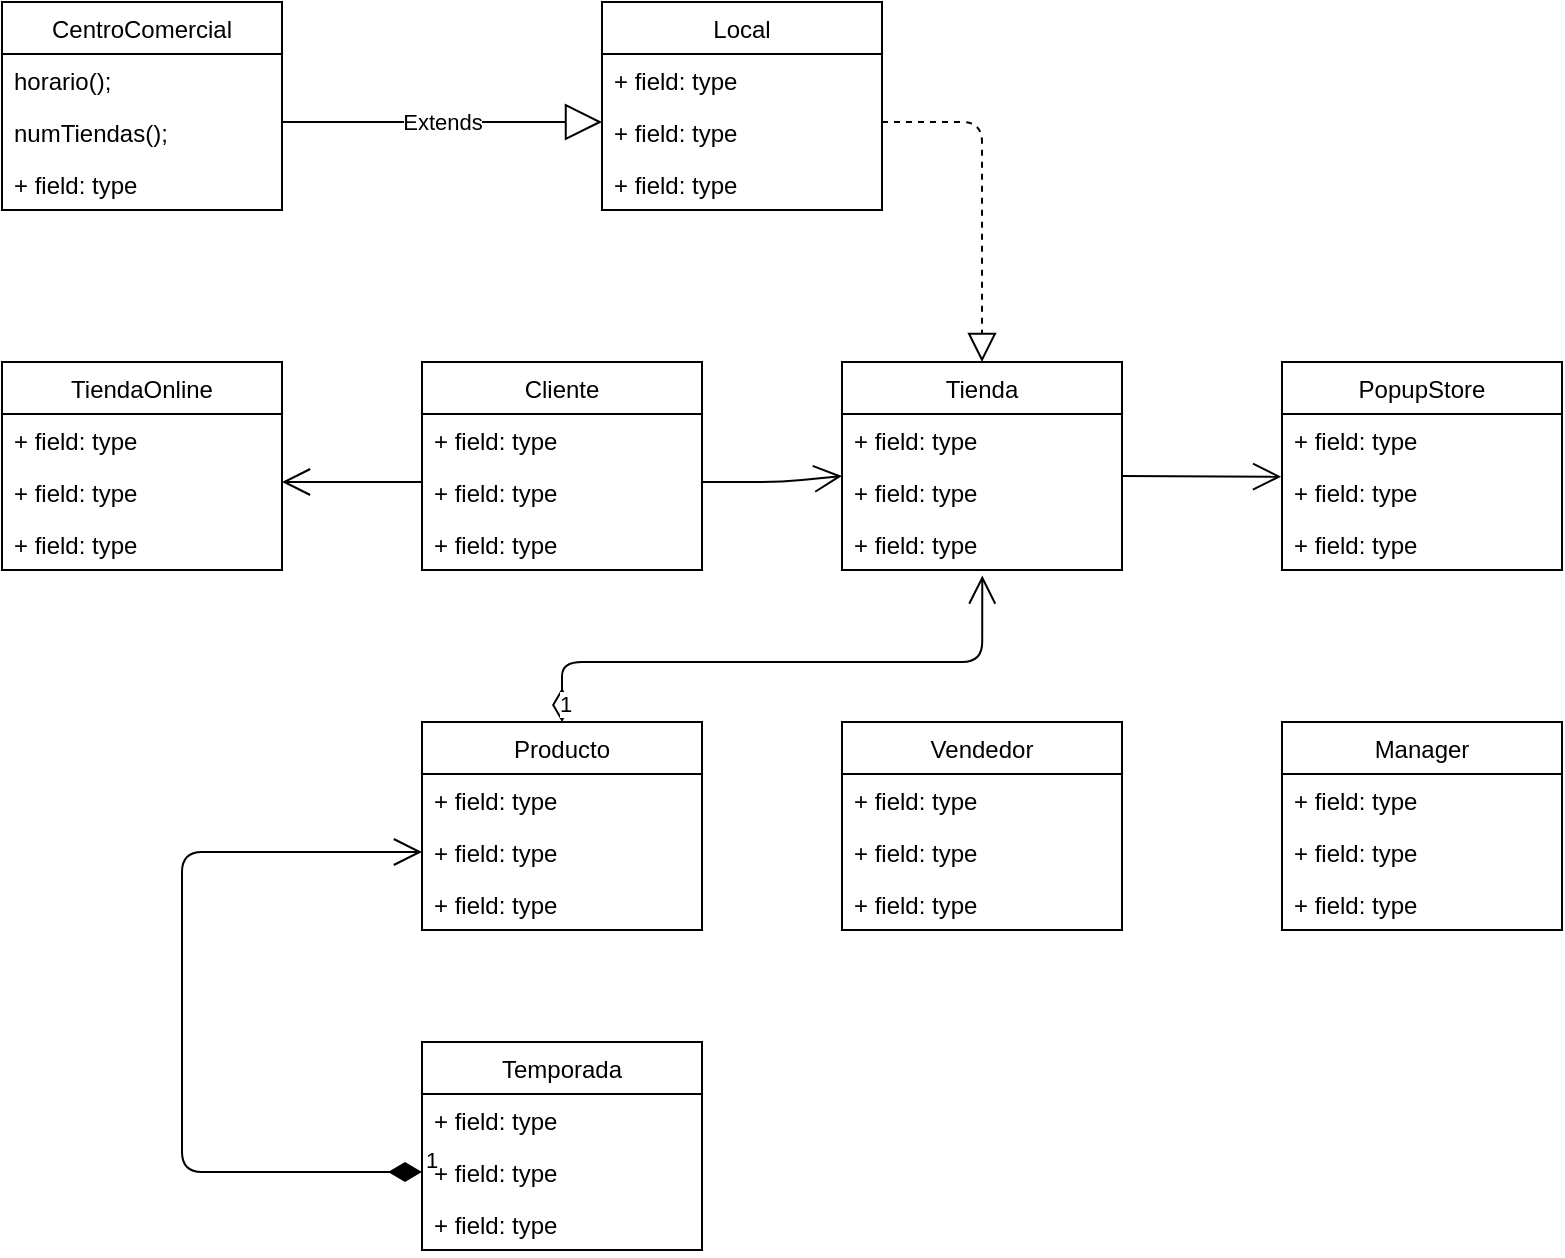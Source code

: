 <mxfile version="13.7.9" type="github">
  <diagram id="sjz6kh0mbj0Mt0b05jWe" name="Page-1">
    <mxGraphModel dx="1000" dy="1074" grid="1" gridSize="10" guides="1" tooltips="1" connect="1" arrows="1" fold="1" page="1" pageScale="1" pageWidth="827" pageHeight="1169" math="0" shadow="0">
      <root>
        <mxCell id="0" />
        <mxCell id="1" parent="0" />
        <mxCell id="ra0wqP2w-3CdZ5woSgSt-3" value="" style="endArrow=block;dashed=1;endFill=0;endSize=12;html=1;entryX=0.5;entryY=0;entryDx=0;entryDy=0;" edge="1" parent="1" target="ra0wqP2w-3CdZ5woSgSt-20">
          <mxGeometry width="160" relative="1" as="geometry">
            <mxPoint x="480" y="100" as="sourcePoint" />
            <mxPoint x="560" y="100" as="targetPoint" />
            <Array as="points">
              <mxPoint x="530" y="100" />
            </Array>
          </mxGeometry>
        </mxCell>
        <mxCell id="ra0wqP2w-3CdZ5woSgSt-4" value="" style="endArrow=open;endFill=1;endSize=12;html=1;entryX=-0.003;entryY=0.206;entryDx=0;entryDy=0;entryPerimeter=0;" edge="1" parent="1" target="ra0wqP2w-3CdZ5woSgSt-46">
          <mxGeometry width="160" relative="1" as="geometry">
            <mxPoint x="600" y="277" as="sourcePoint" />
            <mxPoint x="670" y="280" as="targetPoint" />
          </mxGeometry>
        </mxCell>
        <mxCell id="ra0wqP2w-3CdZ5woSgSt-6" value="1" style="endArrow=open;html=1;endSize=12;startArrow=diamondThin;startSize=14;startFill=0;edgeStyle=orthogonalEdgeStyle;align=left;verticalAlign=bottom;entryX=0.501;entryY=1.106;entryDx=0;entryDy=0;entryPerimeter=0;exitX=0.5;exitY=0;exitDx=0;exitDy=0;" edge="1" parent="1" source="ra0wqP2w-3CdZ5woSgSt-32" target="ra0wqP2w-3CdZ5woSgSt-23">
          <mxGeometry x="-1" y="3" relative="1" as="geometry">
            <mxPoint x="50" y="750" as="sourcePoint" />
            <mxPoint x="210" y="750" as="targetPoint" />
            <Array as="points">
              <mxPoint x="320" y="370" />
              <mxPoint x="530" y="370" />
            </Array>
          </mxGeometry>
        </mxCell>
        <mxCell id="ra0wqP2w-3CdZ5woSgSt-7" value="1" style="endArrow=open;html=1;endSize=12;startArrow=diamondThin;startSize=14;startFill=1;edgeStyle=orthogonalEdgeStyle;align=left;verticalAlign=bottom;exitX=0;exitY=0.5;exitDx=0;exitDy=0;entryX=0;entryY=0.5;entryDx=0;entryDy=0;" edge="1" parent="1" source="ra0wqP2w-3CdZ5woSgSt-30" target="ra0wqP2w-3CdZ5woSgSt-34">
          <mxGeometry x="-1" y="3" relative="1" as="geometry">
            <mxPoint x="50" y="790" as="sourcePoint" />
            <mxPoint x="130" y="790" as="targetPoint" />
            <Array as="points">
              <mxPoint x="130" y="625" />
              <mxPoint x="130" y="465" />
            </Array>
          </mxGeometry>
        </mxCell>
        <mxCell id="ra0wqP2w-3CdZ5woSgSt-8" value="CentroComercial" style="swimlane;fontStyle=0;childLayout=stackLayout;horizontal=1;startSize=26;fillColor=none;horizontalStack=0;resizeParent=1;resizeParentMax=0;resizeLast=0;collapsible=1;marginBottom=0;" vertex="1" parent="1">
          <mxGeometry x="40" y="40" width="140" height="104" as="geometry" />
        </mxCell>
        <mxCell id="ra0wqP2w-3CdZ5woSgSt-9" value="horario();" style="text;strokeColor=none;fillColor=none;align=left;verticalAlign=top;spacingLeft=4;spacingRight=4;overflow=hidden;rotatable=0;points=[[0,0.5],[1,0.5]];portConstraint=eastwest;" vertex="1" parent="ra0wqP2w-3CdZ5woSgSt-8">
          <mxGeometry y="26" width="140" height="26" as="geometry" />
        </mxCell>
        <mxCell id="ra0wqP2w-3CdZ5woSgSt-10" value="numTiendas();" style="text;strokeColor=none;fillColor=none;align=left;verticalAlign=top;spacingLeft=4;spacingRight=4;overflow=hidden;rotatable=0;points=[[0,0.5],[1,0.5]];portConstraint=eastwest;" vertex="1" parent="ra0wqP2w-3CdZ5woSgSt-8">
          <mxGeometry y="52" width="140" height="26" as="geometry" />
        </mxCell>
        <mxCell id="ra0wqP2w-3CdZ5woSgSt-11" value="+ field: type" style="text;strokeColor=none;fillColor=none;align=left;verticalAlign=top;spacingLeft=4;spacingRight=4;overflow=hidden;rotatable=0;points=[[0,0.5],[1,0.5]];portConstraint=eastwest;" vertex="1" parent="ra0wqP2w-3CdZ5woSgSt-8">
          <mxGeometry y="78" width="140" height="26" as="geometry" />
        </mxCell>
        <mxCell id="ra0wqP2w-3CdZ5woSgSt-52" value="Extends" style="endArrow=block;endSize=16;endFill=0;html=1;" edge="1" parent="1">
          <mxGeometry width="160" relative="1" as="geometry">
            <mxPoint x="180" y="100" as="sourcePoint" />
            <mxPoint x="340" y="100" as="targetPoint" />
          </mxGeometry>
        </mxCell>
        <mxCell id="ra0wqP2w-3CdZ5woSgSt-12" value="Local" style="swimlane;fontStyle=0;childLayout=stackLayout;horizontal=1;startSize=26;fillColor=none;horizontalStack=0;resizeParent=1;resizeParentMax=0;resizeLast=0;collapsible=1;marginBottom=0;" vertex="1" parent="1">
          <mxGeometry x="340" y="40" width="140" height="104" as="geometry" />
        </mxCell>
        <mxCell id="ra0wqP2w-3CdZ5woSgSt-13" value="+ field: type" style="text;strokeColor=none;fillColor=none;align=left;verticalAlign=top;spacingLeft=4;spacingRight=4;overflow=hidden;rotatable=0;points=[[0,0.5],[1,0.5]];portConstraint=eastwest;" vertex="1" parent="ra0wqP2w-3CdZ5woSgSt-12">
          <mxGeometry y="26" width="140" height="26" as="geometry" />
        </mxCell>
        <mxCell id="ra0wqP2w-3CdZ5woSgSt-14" value="+ field: type" style="text;strokeColor=none;fillColor=none;align=left;verticalAlign=top;spacingLeft=4;spacingRight=4;overflow=hidden;rotatable=0;points=[[0,0.5],[1,0.5]];portConstraint=eastwest;" vertex="1" parent="ra0wqP2w-3CdZ5woSgSt-12">
          <mxGeometry y="52" width="140" height="26" as="geometry" />
        </mxCell>
        <mxCell id="ra0wqP2w-3CdZ5woSgSt-15" value="+ field: type" style="text;strokeColor=none;fillColor=none;align=left;verticalAlign=top;spacingLeft=4;spacingRight=4;overflow=hidden;rotatable=0;points=[[0,0.5],[1,0.5]];portConstraint=eastwest;" vertex="1" parent="ra0wqP2w-3CdZ5woSgSt-12">
          <mxGeometry y="78" width="140" height="26" as="geometry" />
        </mxCell>
        <mxCell id="ra0wqP2w-3CdZ5woSgSt-36" value="TiendaOnline" style="swimlane;fontStyle=0;childLayout=stackLayout;horizontal=1;startSize=26;fillColor=none;horizontalStack=0;resizeParent=1;resizeParentMax=0;resizeLast=0;collapsible=1;marginBottom=0;" vertex="1" parent="1">
          <mxGeometry x="40" y="220" width="140" height="104" as="geometry" />
        </mxCell>
        <mxCell id="ra0wqP2w-3CdZ5woSgSt-37" value="+ field: type" style="text;strokeColor=none;fillColor=none;align=left;verticalAlign=top;spacingLeft=4;spacingRight=4;overflow=hidden;rotatable=0;points=[[0,0.5],[1,0.5]];portConstraint=eastwest;" vertex="1" parent="ra0wqP2w-3CdZ5woSgSt-36">
          <mxGeometry y="26" width="140" height="26" as="geometry" />
        </mxCell>
        <mxCell id="ra0wqP2w-3CdZ5woSgSt-38" value="+ field: type" style="text;strokeColor=none;fillColor=none;align=left;verticalAlign=top;spacingLeft=4;spacingRight=4;overflow=hidden;rotatable=0;points=[[0,0.5],[1,0.5]];portConstraint=eastwest;" vertex="1" parent="ra0wqP2w-3CdZ5woSgSt-36">
          <mxGeometry y="52" width="140" height="26" as="geometry" />
        </mxCell>
        <mxCell id="ra0wqP2w-3CdZ5woSgSt-39" value="+ field: type" style="text;strokeColor=none;fillColor=none;align=left;verticalAlign=top;spacingLeft=4;spacingRight=4;overflow=hidden;rotatable=0;points=[[0,0.5],[1,0.5]];portConstraint=eastwest;" vertex="1" parent="ra0wqP2w-3CdZ5woSgSt-36">
          <mxGeometry y="78" width="140" height="26" as="geometry" />
        </mxCell>
        <mxCell id="ra0wqP2w-3CdZ5woSgSt-40" value="Cliente" style="swimlane;fontStyle=0;childLayout=stackLayout;horizontal=1;startSize=26;fillColor=none;horizontalStack=0;resizeParent=1;resizeParentMax=0;resizeLast=0;collapsible=1;marginBottom=0;" vertex="1" parent="1">
          <mxGeometry x="250" y="220" width="140" height="104" as="geometry" />
        </mxCell>
        <mxCell id="ra0wqP2w-3CdZ5woSgSt-41" value="+ field: type" style="text;strokeColor=none;fillColor=none;align=left;verticalAlign=top;spacingLeft=4;spacingRight=4;overflow=hidden;rotatable=0;points=[[0,0.5],[1,0.5]];portConstraint=eastwest;" vertex="1" parent="ra0wqP2w-3CdZ5woSgSt-40">
          <mxGeometry y="26" width="140" height="26" as="geometry" />
        </mxCell>
        <mxCell id="ra0wqP2w-3CdZ5woSgSt-42" value="+ field: type" style="text;strokeColor=none;fillColor=none;align=left;verticalAlign=top;spacingLeft=4;spacingRight=4;overflow=hidden;rotatable=0;points=[[0,0.5],[1,0.5]];portConstraint=eastwest;" vertex="1" parent="ra0wqP2w-3CdZ5woSgSt-40">
          <mxGeometry y="52" width="140" height="26" as="geometry" />
        </mxCell>
        <mxCell id="ra0wqP2w-3CdZ5woSgSt-43" value="+ field: type" style="text;strokeColor=none;fillColor=none;align=left;verticalAlign=top;spacingLeft=4;spacingRight=4;overflow=hidden;rotatable=0;points=[[0,0.5],[1,0.5]];portConstraint=eastwest;" vertex="1" parent="ra0wqP2w-3CdZ5woSgSt-40">
          <mxGeometry y="78" width="140" height="26" as="geometry" />
        </mxCell>
        <mxCell id="ra0wqP2w-3CdZ5woSgSt-32" value="Producto" style="swimlane;fontStyle=0;childLayout=stackLayout;horizontal=1;startSize=26;fillColor=none;horizontalStack=0;resizeParent=1;resizeParentMax=0;resizeLast=0;collapsible=1;marginBottom=0;" vertex="1" parent="1">
          <mxGeometry x="250" y="400" width="140" height="104" as="geometry" />
        </mxCell>
        <mxCell id="ra0wqP2w-3CdZ5woSgSt-33" value="+ field: type" style="text;strokeColor=none;fillColor=none;align=left;verticalAlign=top;spacingLeft=4;spacingRight=4;overflow=hidden;rotatable=0;points=[[0,0.5],[1,0.5]];portConstraint=eastwest;" vertex="1" parent="ra0wqP2w-3CdZ5woSgSt-32">
          <mxGeometry y="26" width="140" height="26" as="geometry" />
        </mxCell>
        <mxCell id="ra0wqP2w-3CdZ5woSgSt-34" value="+ field: type" style="text;strokeColor=none;fillColor=none;align=left;verticalAlign=top;spacingLeft=4;spacingRight=4;overflow=hidden;rotatable=0;points=[[0,0.5],[1,0.5]];portConstraint=eastwest;" vertex="1" parent="ra0wqP2w-3CdZ5woSgSt-32">
          <mxGeometry y="52" width="140" height="26" as="geometry" />
        </mxCell>
        <mxCell id="ra0wqP2w-3CdZ5woSgSt-35" value="+ field: type" style="text;strokeColor=none;fillColor=none;align=left;verticalAlign=top;spacingLeft=4;spacingRight=4;overflow=hidden;rotatable=0;points=[[0,0.5],[1,0.5]];portConstraint=eastwest;" vertex="1" parent="ra0wqP2w-3CdZ5woSgSt-32">
          <mxGeometry y="78" width="140" height="26" as="geometry" />
        </mxCell>
        <mxCell id="ra0wqP2w-3CdZ5woSgSt-28" value="Temporada" style="swimlane;fontStyle=0;childLayout=stackLayout;horizontal=1;startSize=26;fillColor=none;horizontalStack=0;resizeParent=1;resizeParentMax=0;resizeLast=0;collapsible=1;marginBottom=0;" vertex="1" parent="1">
          <mxGeometry x="250" y="560" width="140" height="104" as="geometry" />
        </mxCell>
        <mxCell id="ra0wqP2w-3CdZ5woSgSt-29" value="+ field: type" style="text;strokeColor=none;fillColor=none;align=left;verticalAlign=top;spacingLeft=4;spacingRight=4;overflow=hidden;rotatable=0;points=[[0,0.5],[1,0.5]];portConstraint=eastwest;" vertex="1" parent="ra0wqP2w-3CdZ5woSgSt-28">
          <mxGeometry y="26" width="140" height="26" as="geometry" />
        </mxCell>
        <mxCell id="ra0wqP2w-3CdZ5woSgSt-30" value="+ field: type" style="text;strokeColor=none;fillColor=none;align=left;verticalAlign=top;spacingLeft=4;spacingRight=4;overflow=hidden;rotatable=0;points=[[0,0.5],[1,0.5]];portConstraint=eastwest;" vertex="1" parent="ra0wqP2w-3CdZ5woSgSt-28">
          <mxGeometry y="52" width="140" height="26" as="geometry" />
        </mxCell>
        <mxCell id="ra0wqP2w-3CdZ5woSgSt-31" value="+ field: type" style="text;strokeColor=none;fillColor=none;align=left;verticalAlign=top;spacingLeft=4;spacingRight=4;overflow=hidden;rotatable=0;points=[[0,0.5],[1,0.5]];portConstraint=eastwest;" vertex="1" parent="ra0wqP2w-3CdZ5woSgSt-28">
          <mxGeometry y="78" width="140" height="26" as="geometry" />
        </mxCell>
        <mxCell id="ra0wqP2w-3CdZ5woSgSt-20" value="Tienda" style="swimlane;fontStyle=0;childLayout=stackLayout;horizontal=1;startSize=26;fillColor=none;horizontalStack=0;resizeParent=1;resizeParentMax=0;resizeLast=0;collapsible=1;marginBottom=0;" vertex="1" parent="1">
          <mxGeometry x="460" y="220" width="140" height="104" as="geometry" />
        </mxCell>
        <mxCell id="ra0wqP2w-3CdZ5woSgSt-21" value="+ field: type" style="text;strokeColor=none;fillColor=none;align=left;verticalAlign=top;spacingLeft=4;spacingRight=4;overflow=hidden;rotatable=0;points=[[0,0.5],[1,0.5]];portConstraint=eastwest;" vertex="1" parent="ra0wqP2w-3CdZ5woSgSt-20">
          <mxGeometry y="26" width="140" height="26" as="geometry" />
        </mxCell>
        <mxCell id="ra0wqP2w-3CdZ5woSgSt-22" value="+ field: type" style="text;strokeColor=none;fillColor=none;align=left;verticalAlign=top;spacingLeft=4;spacingRight=4;overflow=hidden;rotatable=0;points=[[0,0.5],[1,0.5]];portConstraint=eastwest;" vertex="1" parent="ra0wqP2w-3CdZ5woSgSt-20">
          <mxGeometry y="52" width="140" height="26" as="geometry" />
        </mxCell>
        <mxCell id="ra0wqP2w-3CdZ5woSgSt-23" value="+ field: type" style="text;strokeColor=none;fillColor=none;align=left;verticalAlign=top;spacingLeft=4;spacingRight=4;overflow=hidden;rotatable=0;points=[[0,0.5],[1,0.5]];portConstraint=eastwest;" vertex="1" parent="ra0wqP2w-3CdZ5woSgSt-20">
          <mxGeometry y="78" width="140" height="26" as="geometry" />
        </mxCell>
        <mxCell id="ra0wqP2w-3CdZ5woSgSt-44" value="PopupStore" style="swimlane;fontStyle=0;childLayout=stackLayout;horizontal=1;startSize=26;fillColor=none;horizontalStack=0;resizeParent=1;resizeParentMax=0;resizeLast=0;collapsible=1;marginBottom=0;" vertex="1" parent="1">
          <mxGeometry x="680" y="220" width="140" height="104" as="geometry" />
        </mxCell>
        <mxCell id="ra0wqP2w-3CdZ5woSgSt-45" value="+ field: type" style="text;strokeColor=none;fillColor=none;align=left;verticalAlign=top;spacingLeft=4;spacingRight=4;overflow=hidden;rotatable=0;points=[[0,0.5],[1,0.5]];portConstraint=eastwest;" vertex="1" parent="ra0wqP2w-3CdZ5woSgSt-44">
          <mxGeometry y="26" width="140" height="26" as="geometry" />
        </mxCell>
        <mxCell id="ra0wqP2w-3CdZ5woSgSt-46" value="+ field: type" style="text;strokeColor=none;fillColor=none;align=left;verticalAlign=top;spacingLeft=4;spacingRight=4;overflow=hidden;rotatable=0;points=[[0,0.5],[1,0.5]];portConstraint=eastwest;" vertex="1" parent="ra0wqP2w-3CdZ5woSgSt-44">
          <mxGeometry y="52" width="140" height="26" as="geometry" />
        </mxCell>
        <mxCell id="ra0wqP2w-3CdZ5woSgSt-47" value="+ field: type" style="text;strokeColor=none;fillColor=none;align=left;verticalAlign=top;spacingLeft=4;spacingRight=4;overflow=hidden;rotatable=0;points=[[0,0.5],[1,0.5]];portConstraint=eastwest;" vertex="1" parent="ra0wqP2w-3CdZ5woSgSt-44">
          <mxGeometry y="78" width="140" height="26" as="geometry" />
        </mxCell>
        <mxCell id="ra0wqP2w-3CdZ5woSgSt-16" value="Vendedor" style="swimlane;fontStyle=0;childLayout=stackLayout;horizontal=1;startSize=26;fillColor=none;horizontalStack=0;resizeParent=1;resizeParentMax=0;resizeLast=0;collapsible=1;marginBottom=0;" vertex="1" parent="1">
          <mxGeometry x="460" y="400" width="140" height="104" as="geometry" />
        </mxCell>
        <mxCell id="ra0wqP2w-3CdZ5woSgSt-17" value="+ field: type" style="text;strokeColor=none;fillColor=none;align=left;verticalAlign=top;spacingLeft=4;spacingRight=4;overflow=hidden;rotatable=0;points=[[0,0.5],[1,0.5]];portConstraint=eastwest;" vertex="1" parent="ra0wqP2w-3CdZ5woSgSt-16">
          <mxGeometry y="26" width="140" height="26" as="geometry" />
        </mxCell>
        <mxCell id="ra0wqP2w-3CdZ5woSgSt-18" value="+ field: type" style="text;strokeColor=none;fillColor=none;align=left;verticalAlign=top;spacingLeft=4;spacingRight=4;overflow=hidden;rotatable=0;points=[[0,0.5],[1,0.5]];portConstraint=eastwest;" vertex="1" parent="ra0wqP2w-3CdZ5woSgSt-16">
          <mxGeometry y="52" width="140" height="26" as="geometry" />
        </mxCell>
        <mxCell id="ra0wqP2w-3CdZ5woSgSt-19" value="+ field: type" style="text;strokeColor=none;fillColor=none;align=left;verticalAlign=top;spacingLeft=4;spacingRight=4;overflow=hidden;rotatable=0;points=[[0,0.5],[1,0.5]];portConstraint=eastwest;" vertex="1" parent="ra0wqP2w-3CdZ5woSgSt-16">
          <mxGeometry y="78" width="140" height="26" as="geometry" />
        </mxCell>
        <mxCell id="ra0wqP2w-3CdZ5woSgSt-24" value="Manager" style="swimlane;fontStyle=0;childLayout=stackLayout;horizontal=1;startSize=26;fillColor=none;horizontalStack=0;resizeParent=1;resizeParentMax=0;resizeLast=0;collapsible=1;marginBottom=0;" vertex="1" parent="1">
          <mxGeometry x="680" y="400" width="140" height="104" as="geometry" />
        </mxCell>
        <mxCell id="ra0wqP2w-3CdZ5woSgSt-25" value="+ field: type" style="text;strokeColor=none;fillColor=none;align=left;verticalAlign=top;spacingLeft=4;spacingRight=4;overflow=hidden;rotatable=0;points=[[0,0.5],[1,0.5]];portConstraint=eastwest;" vertex="1" parent="ra0wqP2w-3CdZ5woSgSt-24">
          <mxGeometry y="26" width="140" height="26" as="geometry" />
        </mxCell>
        <mxCell id="ra0wqP2w-3CdZ5woSgSt-26" value="+ field: type" style="text;strokeColor=none;fillColor=none;align=left;verticalAlign=top;spacingLeft=4;spacingRight=4;overflow=hidden;rotatable=0;points=[[0,0.5],[1,0.5]];portConstraint=eastwest;" vertex="1" parent="ra0wqP2w-3CdZ5woSgSt-24">
          <mxGeometry y="52" width="140" height="26" as="geometry" />
        </mxCell>
        <mxCell id="ra0wqP2w-3CdZ5woSgSt-27" value="+ field: type" style="text;strokeColor=none;fillColor=none;align=left;verticalAlign=top;spacingLeft=4;spacingRight=4;overflow=hidden;rotatable=0;points=[[0,0.5],[1,0.5]];portConstraint=eastwest;" vertex="1" parent="ra0wqP2w-3CdZ5woSgSt-24">
          <mxGeometry y="78" width="140" height="26" as="geometry" />
        </mxCell>
        <mxCell id="ra0wqP2w-3CdZ5woSgSt-57" value="" style="endArrow=open;endFill=1;endSize=12;html=1;" edge="1" parent="1">
          <mxGeometry width="160" relative="1" as="geometry">
            <mxPoint x="250" y="280" as="sourcePoint" />
            <mxPoint x="180" y="280" as="targetPoint" />
            <Array as="points">
              <mxPoint x="220" y="280" />
            </Array>
          </mxGeometry>
        </mxCell>
        <mxCell id="ra0wqP2w-3CdZ5woSgSt-58" value="" style="endArrow=open;endFill=1;endSize=12;html=1;" edge="1" parent="1">
          <mxGeometry width="160" relative="1" as="geometry">
            <mxPoint x="390" y="280" as="sourcePoint" />
            <mxPoint x="460" y="277" as="targetPoint" />
            <Array as="points">
              <mxPoint x="430" y="280" />
            </Array>
          </mxGeometry>
        </mxCell>
      </root>
    </mxGraphModel>
  </diagram>
</mxfile>

